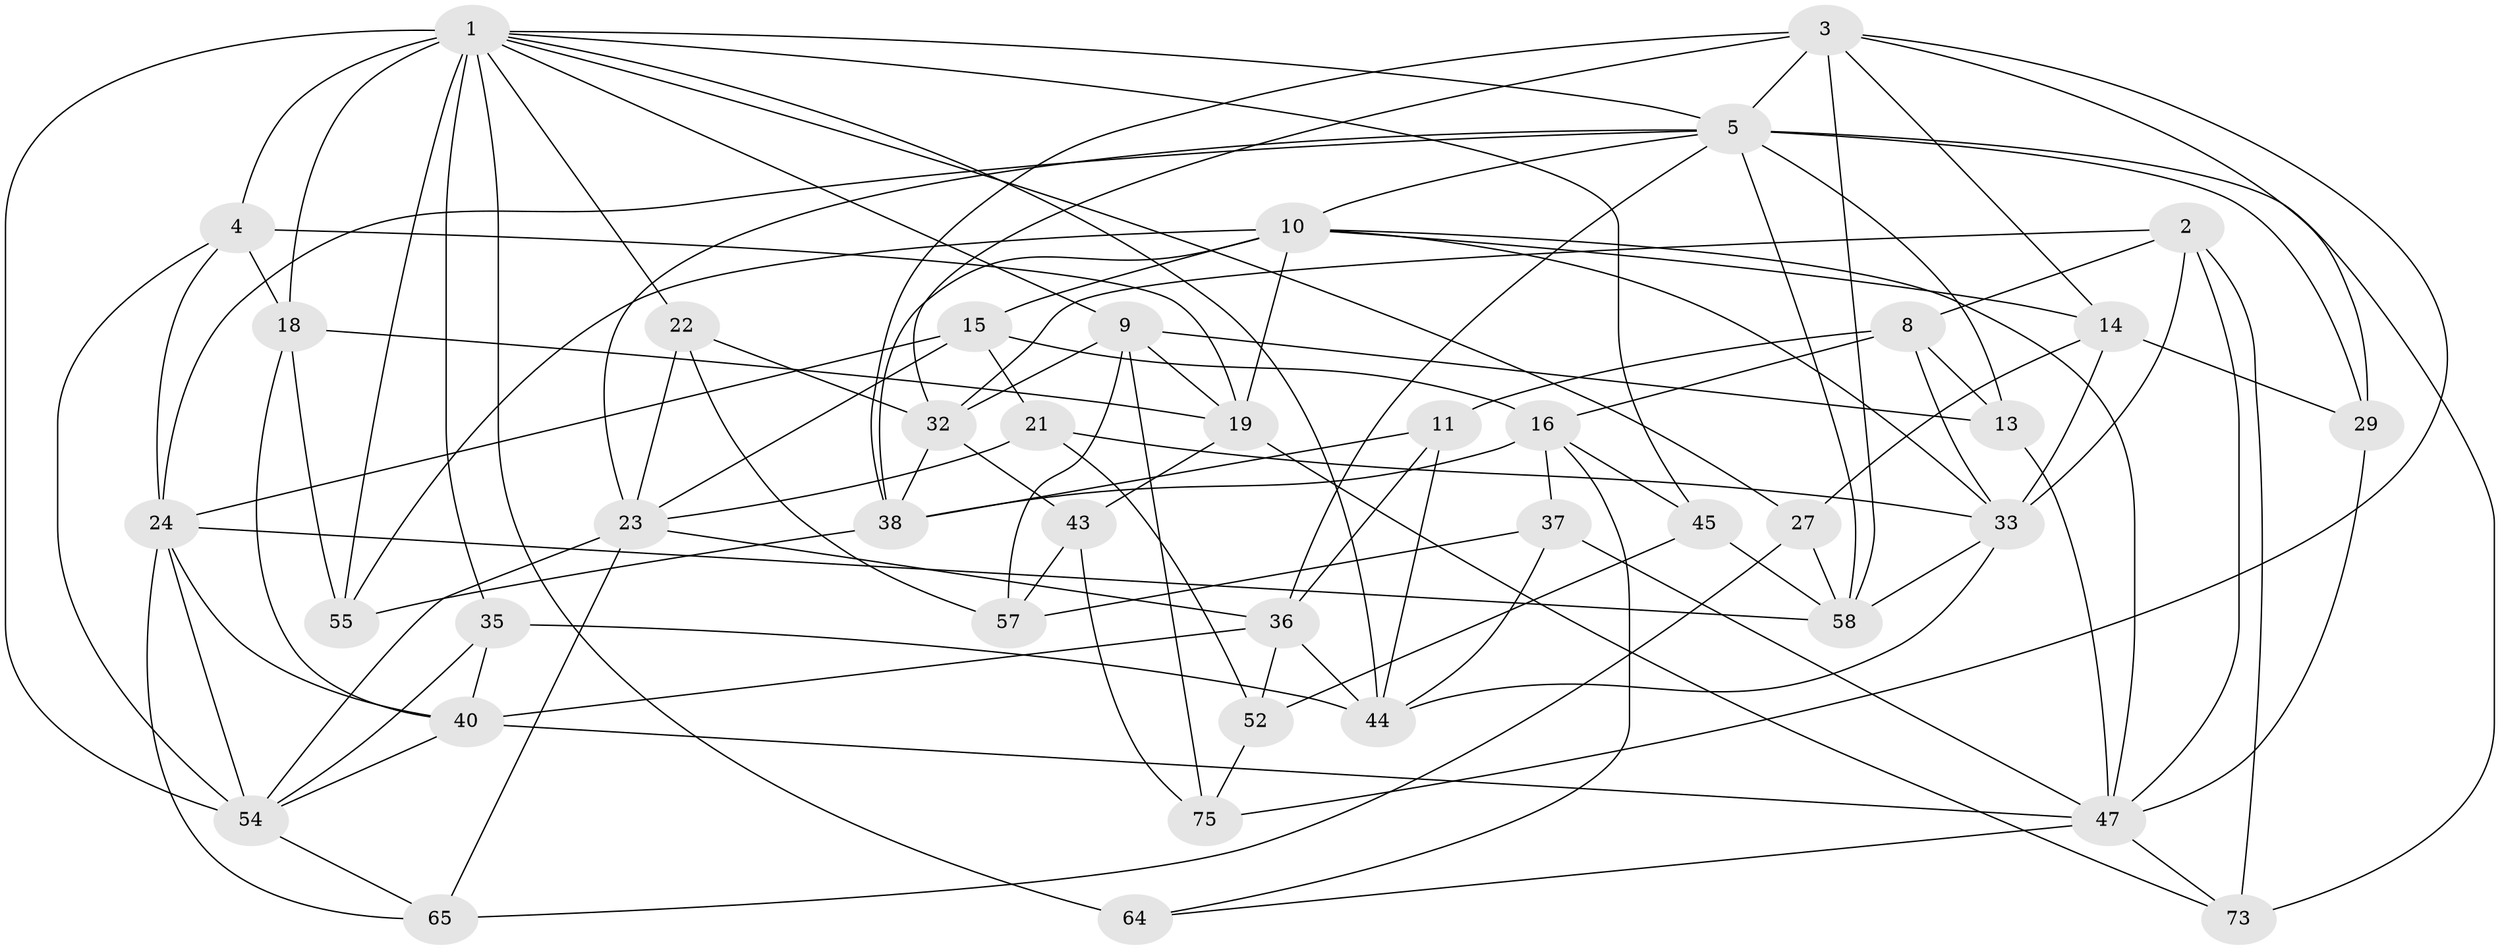 // original degree distribution, {4: 1.0}
// Generated by graph-tools (version 1.1) at 2025/16/03/09/25 04:16:17]
// undirected, 41 vertices, 112 edges
graph export_dot {
graph [start="1"]
  node [color=gray90,style=filled];
  1 [super="+26+12+7+68"];
  2 [super="+6"];
  3 [super="+31+25"];
  4 [super="+30"];
  5 [super="+49+17+72"];
  8 [super="+81"];
  9 [super="+41"];
  10 [super="+46"];
  11;
  13;
  14 [super="+63"];
  15 [super="+59"];
  16 [super="+20"];
  18 [super="+50"];
  19 [super="+60"];
  21;
  22;
  23 [super="+39"];
  24 [super="+48+34"];
  27;
  29;
  32 [super="+62"];
  33 [super="+76+51"];
  35;
  36 [super="+42"];
  37;
  38 [super="+80"];
  40 [super="+74"];
  43;
  44 [super="+66"];
  45;
  47 [super="+61+71"];
  52;
  54 [super="+69+77"];
  55;
  57;
  58 [super="+79"];
  64;
  65;
  73;
  75;
  1 -- 18 [weight=3];
  1 -- 5;
  1 -- 54 [weight=2];
  1 -- 64 [weight=2];
  1 -- 22;
  1 -- 55;
  1 -- 9;
  1 -- 45;
  1 -- 44;
  1 -- 35;
  1 -- 27;
  1 -- 4;
  2 -- 32;
  2 -- 47;
  2 -- 8;
  2 -- 73;
  2 -- 33 [weight=2];
  3 -- 29;
  3 -- 75;
  3 -- 32;
  3 -- 38;
  3 -- 58;
  3 -- 14;
  3 -- 5 [weight=2];
  4 -- 19;
  4 -- 24;
  4 -- 18 [weight=2];
  4 -- 54;
  5 -- 36;
  5 -- 29;
  5 -- 23;
  5 -- 13;
  5 -- 58;
  5 -- 24 [weight=2];
  5 -- 73;
  5 -- 10;
  8 -- 33 [weight=2];
  8 -- 16;
  8 -- 11;
  8 -- 13;
  9 -- 75;
  9 -- 57;
  9 -- 32;
  9 -- 13;
  9 -- 19;
  10 -- 38;
  10 -- 33;
  10 -- 15;
  10 -- 55;
  10 -- 14;
  10 -- 47;
  10 -- 19;
  11 -- 44;
  11 -- 36;
  11 -- 38;
  13 -- 47;
  14 -- 29;
  14 -- 27;
  14 -- 33 [weight=2];
  15 -- 21;
  15 -- 23 [weight=2];
  15 -- 16;
  15 -- 24;
  16 -- 45;
  16 -- 37;
  16 -- 64;
  16 -- 38;
  18 -- 55;
  18 -- 19;
  18 -- 40;
  19 -- 73;
  19 -- 43;
  21 -- 52;
  21 -- 33;
  21 -- 23;
  22 -- 32;
  22 -- 57;
  22 -- 23;
  23 -- 65;
  23 -- 36;
  23 -- 54;
  24 -- 65;
  24 -- 40;
  24 -- 58;
  24 -- 54;
  27 -- 58;
  27 -- 65;
  29 -- 47;
  32 -- 43;
  32 -- 38;
  33 -- 44;
  33 -- 58;
  35 -- 44;
  35 -- 40;
  35 -- 54;
  36 -- 44;
  36 -- 40;
  36 -- 52;
  37 -- 57;
  37 -- 44;
  37 -- 47;
  38 -- 55;
  40 -- 47;
  40 -- 54;
  43 -- 75;
  43 -- 57;
  45 -- 52;
  45 -- 58;
  47 -- 73;
  47 -- 64;
  52 -- 75;
  54 -- 65;
}
